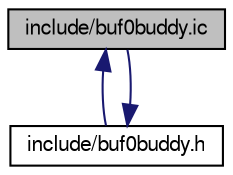 digraph "include/buf0buddy.ic"
{
  bgcolor="transparent";
  edge [fontname="FreeSans",fontsize="10",labelfontname="FreeSans",labelfontsize="10"];
  node [fontname="FreeSans",fontsize="10",shape=record];
  Node1 [label="include/buf0buddy.ic",height=0.2,width=0.4,color="black", fillcolor="grey75", style="filled" fontcolor="black"];
  Node1 -> Node2 [dir="back",color="midnightblue",fontsize="10",style="solid",fontname="FreeSans"];
  Node2 [label="include/buf0buddy.h",height=0.2,width=0.4,color="black",URL="$buf0buddy_8h.html"];
  Node2 -> Node1 [dir="back",color="midnightblue",fontsize="10",style="solid",fontname="FreeSans"];
}
